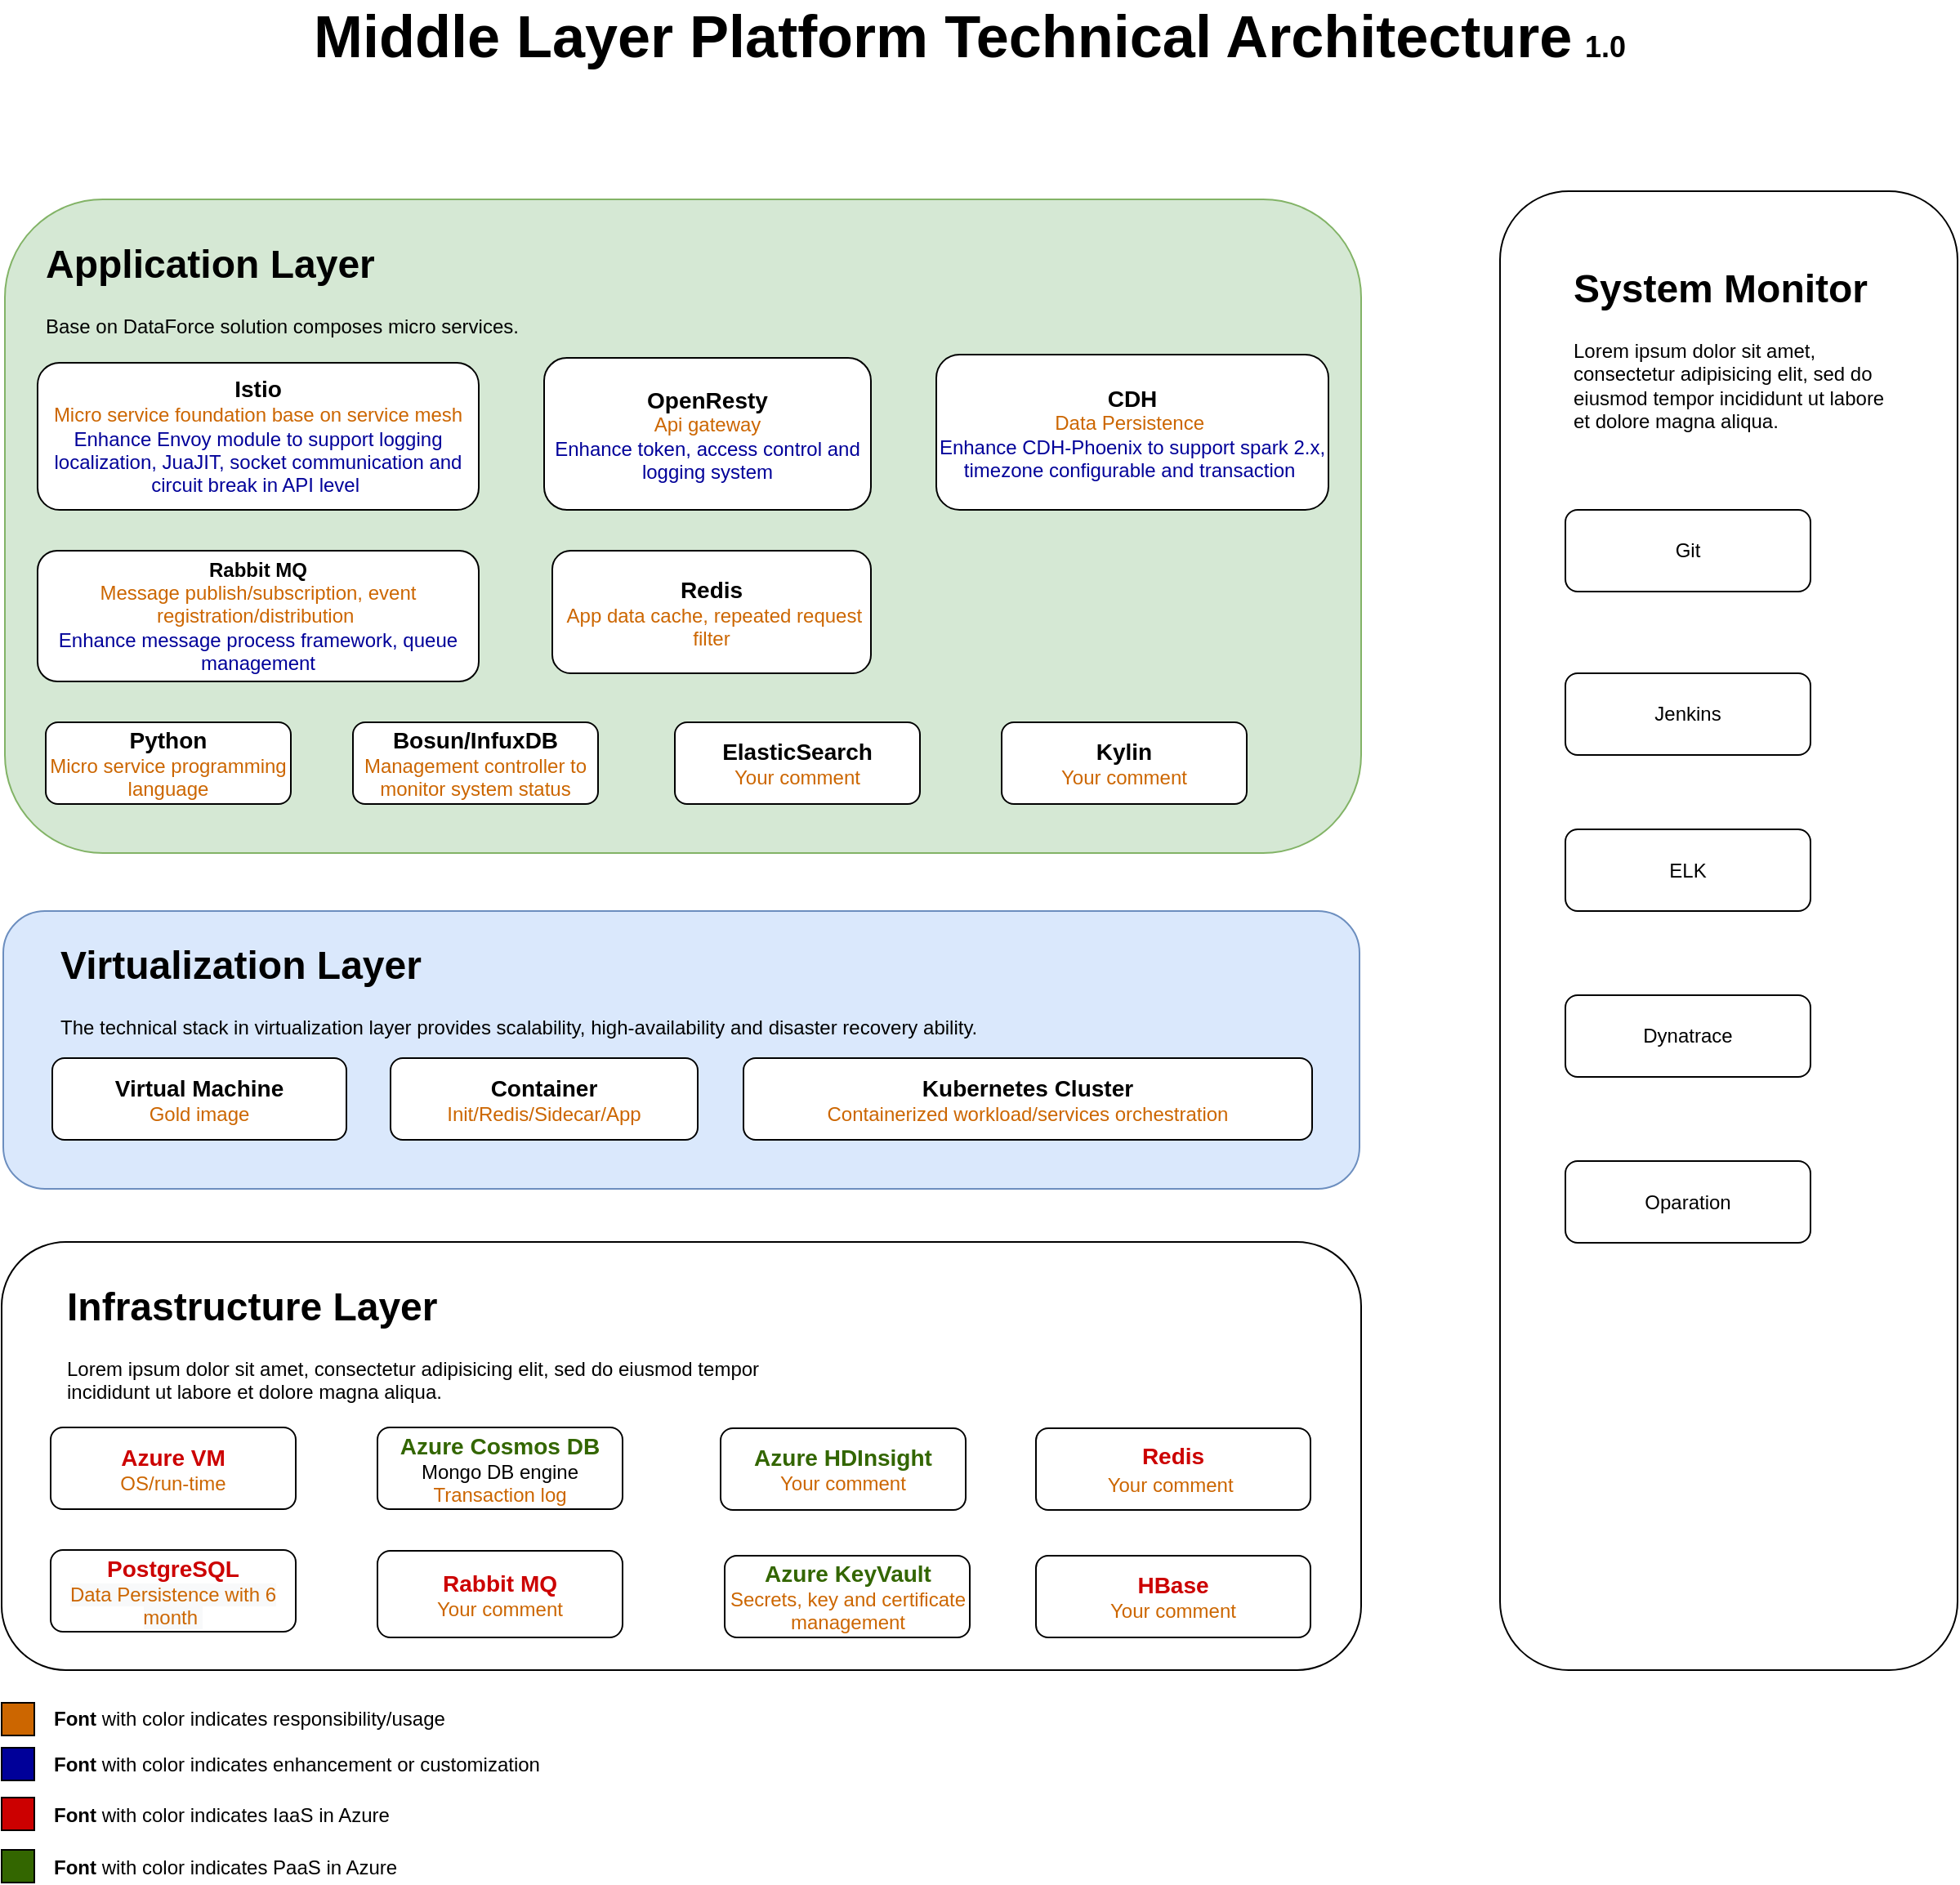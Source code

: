 <mxfile type="github" version="12.3.6" pages="1">
  <diagram id="yn5pNWhVfAMnaeWU7zpd" name="Page-1">
    <mxGraphModel grid="1" dx="1634" dy="905" gridSize="10" guides="1" tooltips="1" connect="1" arrows="1" fold="1" page="1" pageScale="1" pageWidth="827" pageHeight="1169" math="0" shadow="0">
      <root>
        <mxCell id="0"/>
        <mxCell id="1" parent="0"/>
        <mxCell id="L_p5e10sN1Be_Nf8V8Cr-1" value="" parent="1" vertex="1" style="rounded=1;whiteSpace=wrap;html=1;fillColor=#d5e8d4;strokeColor=#82b366;">
          <mxGeometry as="geometry" height="400" width="830" y="180" x="50"/>
        </mxCell>
        <mxCell id="L_p5e10sN1Be_Nf8V8Cr-2" value="&lt;h1&gt;Application Layer&lt;/h1&gt;&lt;p&gt;Base on DataForce solution composes micro services.&amp;nbsp;&lt;/p&gt;" parent="1" vertex="1" style="text;html=1;strokeColor=none;fillColor=none;spacing=5;spacingTop=-20;whiteSpace=wrap;overflow=hidden;rounded=0;">
          <mxGeometry as="geometry" height="100" width="430" y="200" x="70"/>
        </mxCell>
        <mxCell id="L_p5e10sN1Be_Nf8V8Cr-3" value="&lt;font style=&quot;font-size: 14px&quot;&gt;&lt;b&gt;Istio&lt;/b&gt;&lt;/font&gt;&lt;br&gt;&lt;font color=&quot;#cc6600&quot;&gt;Micro service foundation base on service mesh&lt;br&gt;&lt;/font&gt;&lt;font color=&quot;#000099&quot;&gt;Enhance Envoy module to support logging localization, JuaJIT, socket communication and circuit break in API level&amp;nbsp;&lt;/font&gt;" parent="1" vertex="1" style="rounded=1;whiteSpace=wrap;html=1;">
          <mxGeometry as="geometry" height="90" width="270" y="280" x="70"/>
        </mxCell>
        <mxCell id="L_p5e10sN1Be_Nf8V8Cr-4" value="&lt;b&gt;&lt;font style=&quot;font-size: 14px&quot;&gt;Bosun/InfuxDB&lt;br&gt;&lt;/font&gt;&lt;/b&gt;&lt;font color=&quot;#cc6600&quot;&gt;Management controller to monitor system status&lt;/font&gt;" parent="1" vertex="1" style="rounded=1;whiteSpace=wrap;html=1;">
          <mxGeometry as="geometry" height="50" width="150" y="500" x="263"/>
        </mxCell>
        <mxCell id="L_p5e10sN1Be_Nf8V8Cr-5" value="&lt;b&gt;&lt;font style=&quot;font-size: 14px&quot;&gt;OpenResty&lt;/font&gt;&lt;/b&gt;&lt;br&gt;&lt;font color=&quot;#cc6600&quot;&gt;Api gateway&lt;/font&gt;&lt;br&gt;&lt;font color=&quot;#000099&quot;&gt;Enhance token, access control and logging system&lt;/font&gt;" parent="1" vertex="1" style="rounded=1;whiteSpace=wrap;html=1;">
          <mxGeometry as="geometry" height="93" width="200" y="277" x="380"/>
        </mxCell>
        <mxCell id="L_p5e10sN1Be_Nf8V8Cr-6" value="&lt;b&gt;&lt;font style=&quot;font-size: 14px&quot;&gt;Kylin&lt;/font&gt;&lt;/b&gt;&lt;br&gt;&lt;font color=&quot;#cc6600&quot;&gt;Your comment&lt;/font&gt;" parent="1" vertex="1" style="rounded=1;whiteSpace=wrap;html=1;">
          <mxGeometry as="geometry" height="50" width="150" y="500" x="660"/>
        </mxCell>
        <mxCell id="L_p5e10sN1Be_Nf8V8Cr-7" value="" parent="1" vertex="1" style="rounded=1;whiteSpace=wrap;html=1;fillColor=none;">
          <mxGeometry as="geometry" height="905" width="280" y="175" x="965"/>
        </mxCell>
        <mxCell id="L_p5e10sN1Be_Nf8V8Cr-8" value="&lt;h1&gt;System Monitor&lt;/h1&gt;&lt;p&gt;Lorem ipsum dolor sit amet, consectetur adipisicing elit, sed do eiusmod tempor incididunt ut labore et dolore magna aliqua.&lt;/p&gt;" parent="1" vertex="1" style="text;html=1;strokeColor=none;fillColor=none;spacing=5;spacingTop=-20;whiteSpace=wrap;overflow=hidden;rounded=0;">
          <mxGeometry as="geometry" height="170" width="200" y="215" x="1005"/>
        </mxCell>
        <mxCell id="L_p5e10sN1Be_Nf8V8Cr-9" value="ELK" parent="1" vertex="1" style="rounded=1;whiteSpace=wrap;html=1;fillColor=none;">
          <mxGeometry as="geometry" height="50" width="150" y="565.5" x="1005"/>
        </mxCell>
        <mxCell id="L_p5e10sN1Be_Nf8V8Cr-10" value="Dynatrace" parent="1" vertex="1" style="rounded=1;whiteSpace=wrap;html=1;fillColor=none;">
          <mxGeometry as="geometry" height="50" width="150" y="667" x="1005"/>
        </mxCell>
        <mxCell id="L_p5e10sN1Be_Nf8V8Cr-11" value="" parent="1" vertex="1" style="rounded=1;whiteSpace=wrap;html=1;fillColor=#dae8fc;strokeColor=#6c8ebf;">
          <mxGeometry as="geometry" height="170" width="830" y="615.5" x="49"/>
        </mxCell>
        <mxCell id="L_p5e10sN1Be_Nf8V8Cr-12" value="" parent="1" vertex="1" style="rounded=1;whiteSpace=wrap;html=1;fillColor=none;">
          <mxGeometry as="geometry" height="262" width="832" y="818" x="48"/>
        </mxCell>
        <mxCell id="L_p5e10sN1Be_Nf8V8Cr-13" value="&lt;font style=&quot;font-size: 36px&quot;&gt;Middle Layer Platform Technical Architecture&lt;/font&gt;&lt;font&gt;&lt;font style=&quot;font-size: 28px&quot;&gt; &lt;/font&gt;&lt;font style=&quot;font-size: 18px&quot;&gt;1.0&lt;/font&gt;&lt;br&gt;&lt;/font&gt;" parent="1" vertex="1" style="text;html=1;strokeColor=none;fillColor=none;align=center;verticalAlign=middle;whiteSpace=wrap;rounded=0;fontStyle=1">
          <mxGeometry as="geometry" height="20" width="815" y="70" x="233"/>
        </mxCell>
        <mxCell id="XpRdO_wsKDuu55zvrnwc-1" value="&lt;h1&gt;Virtualization Layer&lt;/h1&gt;&lt;p&gt;The technical stack in virtualization layer provides&amp;nbsp;scalability, high-availability and disaster recovery ability.&lt;/p&gt;" parent="1" vertex="1" style="text;html=1;strokeColor=none;fillColor=none;spacing=5;spacingTop=-20;whiteSpace=wrap;overflow=hidden;rounded=0;">
          <mxGeometry as="geometry" height="77" width="610" y="628.5" x="79"/>
        </mxCell>
        <mxCell id="XpRdO_wsKDuu55zvrnwc-2" value="&lt;b&gt;&lt;font style=&quot;font-size: 14px&quot;&gt;Virtual Machine&lt;/font&gt;&lt;/b&gt;&lt;br&gt;&lt;font color=&quot;#cc6600&quot;&gt;Gold image&lt;/font&gt;" parent="1" vertex="1" style="rounded=1;whiteSpace=wrap;html=1;">
          <mxGeometry as="geometry" height="50" width="180" y="705.5" x="79"/>
        </mxCell>
        <mxCell id="XpRdO_wsKDuu55zvrnwc-3" value="&lt;h1&gt;Infrastructure Layer&lt;/h1&gt;&lt;p&gt;Lorem ipsum dolor sit amet, consectetur adipisicing elit, sed do eiusmod tempor incididunt ut labore et dolore magna aliqua.&lt;/p&gt;" parent="1" vertex="1" style="text;html=1;strokeColor=none;fillColor=none;spacing=5;spacingTop=-20;whiteSpace=wrap;overflow=hidden;rounded=0;">
          <mxGeometry as="geometry" height="90" width="450" y="837.5" x="83"/>
        </mxCell>
        <mxCell id="XpRdO_wsKDuu55zvrnwc-4" value="&lt;font color=&quot;#cc0000&quot; style=&quot;font-size: 14px&quot;&gt;&lt;b&gt;Azure VM&lt;/b&gt;&lt;/font&gt;&lt;br&gt;&lt;font color=&quot;#cc6600&quot;&gt;OS/run-time&lt;/font&gt;" parent="1" vertex="1" style="rounded=1;whiteSpace=wrap;html=1;fillColor=none;">
          <mxGeometry as="geometry" height="50" width="150" y="931.5" x="78"/>
        </mxCell>
        <mxCell id="XpRdO_wsKDuu55zvrnwc-5" value="&lt;font color=&quot;#336600&quot; style=&quot;font-size: 14px&quot;&gt;&lt;b&gt;Azure Cosmos DB&lt;/b&gt;&lt;/font&gt;&lt;br&gt;Mongo DB engine&lt;br&gt;&lt;font color=&quot;#cc6600&quot;&gt;Transaction log&lt;/font&gt;" parent="1" vertex="1" style="rounded=1;whiteSpace=wrap;html=1;fillColor=none;">
          <mxGeometry as="geometry" height="50" width="150" y="931.5" x="278"/>
        </mxCell>
        <mxCell id="XpRdO_wsKDuu55zvrnwc-6" value="&lt;font color=&quot;#336600&quot; style=&quot;font-size: 14px&quot;&gt;&lt;b&gt;Azure HDInsight&lt;/b&gt;&lt;/font&gt;&lt;br&gt;&lt;span style=&quot;text-align: center ; color: rgb(204 , 102 , 0) ; text-transform: none ; text-indent: 0px ; letter-spacing: normal ; font-family: &amp;#34;helvetica&amp;#34; ; font-size: 12px ; font-style: normal ; font-variant: normal ; font-weight: 400 ; text-decoration: none ; word-spacing: 0px ; display: inline ; white-space: normal ; float: none&quot;&gt;Your comment&lt;/span&gt;" parent="1" vertex="1" style="rounded=1;whiteSpace=wrap;html=1;fillColor=none;">
          <mxGeometry as="geometry" height="50" width="150" y="932" x="488"/>
        </mxCell>
        <mxCell id="XpRdO_wsKDuu55zvrnwc-7" value="&lt;b&gt;&lt;font color=&quot;#336600&quot; style=&quot;font-size: 14px&quot;&gt;Azure KeyVault&lt;/font&gt;&lt;/b&gt;&lt;br&gt;&lt;font color=&quot;#cc6600&quot;&gt;Secrets, key and certificate management&lt;/font&gt;" parent="1" vertex="1" style="rounded=1;whiteSpace=wrap;html=1;fillColor=none;">
          <mxGeometry as="geometry" height="50" width="150" y="1010" x="490.5"/>
        </mxCell>
        <mxCell id="TPeiZu6uO6-FCYARMxgd-2" value="&lt;font style=&quot;font-size: 14px&quot;&gt;&lt;b&gt;Container&lt;/b&gt;&lt;/font&gt;&lt;br&gt;&lt;font color=&quot;#cc6600&quot;&gt;Init/Redis/Sidecar/App&lt;/font&gt;" parent="1" vertex="1" style="rounded=1;whiteSpace=wrap;html=1;">
          <mxGeometry as="geometry" height="50" width="188" y="705.5" x="286"/>
        </mxCell>
        <mxCell id="TPeiZu6uO6-FCYARMxgd-3" value="&lt;font color=&quot;#cc0000&quot; style=&quot;font-size: 14px&quot;&gt;&lt;b&gt;Redis&lt;br&gt;&lt;/b&gt;&lt;/font&gt;&lt;font style=&quot;font-size: 14px&quot;&gt;&lt;font color=&quot;#cc6600&quot; style=&quot;color: rgb(204 , 102 , 0) ; font-family: &amp;#34;helvetica&amp;#34; ; font-size: 12px ; font-style: normal ; font-variant: normal ; font-weight: 400 ; letter-spacing: normal ; text-align: center ; text-decoration: none ; text-indent: 0px ; text-transform: none ; white-space: normal ; word-spacing: 0px&quot;&gt;Your comment&lt;/font&gt;&lt;/font&gt;&amp;nbsp;&lt;b&gt;&lt;/b&gt;" parent="1" vertex="1" style="rounded=1;whiteSpace=wrap;html=1;fillColor=none;">
          <mxGeometry as="geometry" height="50" width="168" y="932" x="681"/>
        </mxCell>
        <mxCell id="TPeiZu6uO6-FCYARMxgd-4" value="&lt;font color=&quot;#cc0000&quot; style=&quot;font-size: 14px&quot;&gt;&lt;b&gt;PostgreSQL&lt;/b&gt;&lt;/font&gt;&lt;br&gt;&lt;span style=&quot;text-align: center ; color: rgb(204 , 102 , 0) ; text-transform: none ; text-indent: 0px ; letter-spacing: normal ; font-family: &amp;#34;helvetica&amp;#34; ; font-size: 12px ; font-variant: normal ; word-spacing: 0px ; display: inline ; white-space: normal ; float: none&quot;&gt;&lt;span style=&quot;display: inline ; float: none ; background-color: rgb(248 , 249 , 250) ; color: rgb(204 , 102 , 0) ; font-family: &amp;#34;helvetica&amp;#34; ; font-size: 12px ; font-style: normal ; font-variant: normal ; font-weight: 400 ; letter-spacing: normal ; text-align: center ; text-decoration: none ; text-indent: 0px ; text-transform: none ; white-space: normal ; word-spacing: 0px&quot;&gt;Data Persistence with 6 month&amp;nbsp;&lt;/span&gt;&lt;/span&gt;" parent="1" vertex="1" style="rounded=1;whiteSpace=wrap;html=1;fillColor=none;">
          <mxGeometry as="geometry" height="50" width="150" y="1006.5" x="78"/>
        </mxCell>
        <mxCell id="TPeiZu6uO6-FCYARMxgd-5" value="&lt;b&gt;&lt;font color=&quot;#cc0000&quot; style=&quot;font-size: 14px&quot;&gt;Rabbit MQ&lt;br&gt;&lt;/font&gt;&lt;/b&gt;&lt;span style=&quot;text-align: center ; color: rgb(204 , 102 , 0) ; text-transform: none ; text-indent: 0px ; letter-spacing: normal ; font-family: &amp;#34;helvetica&amp;#34; ; font-size: 12px ; font-style: normal ; font-variant: normal ; font-weight: 400 ; text-decoration: none ; word-spacing: 0px ; display: inline ; white-space: normal ; float: none&quot;&gt;Your comment&lt;/span&gt;" parent="1" vertex="1" style="rounded=1;whiteSpace=wrap;html=1;fillColor=none;">
          <mxGeometry as="geometry" height="53" width="150" y="1007" x="278"/>
        </mxCell>
        <mxCell id="TPeiZu6uO6-FCYARMxgd-6" value="&lt;b&gt;&lt;font style=&quot;font-size: 14px&quot;&gt;Kubernetes Cluster&lt;/font&gt;&lt;/b&gt;&lt;br&gt;&lt;font color=&quot;#cc6600&quot;&gt;Containerized workload/services orchestration&lt;/font&gt;" parent="1" vertex="1" style="rounded=1;whiteSpace=wrap;html=1;">
          <mxGeometry as="geometry" height="50" width="348" y="705.5" x="502"/>
        </mxCell>
        <mxCell id="TPeiZu6uO6-FCYARMxgd-10" value="&lt;b&gt;&lt;font style=&quot;font-size: 14px&quot;&gt;Python&lt;/font&gt;&lt;/b&gt;&lt;br&gt;&lt;font color=&quot;#cc6600&quot;&gt;Micro service programming language&lt;/font&gt;" parent="1" vertex="1" style="rounded=1;whiteSpace=wrap;html=1;">
          <mxGeometry as="geometry" height="50" width="150" y="500" x="75"/>
        </mxCell>
        <mxCell id="TPeiZu6uO6-FCYARMxgd-11" value="&lt;b&gt;&lt;font style=&quot;font-size: 14px&quot;&gt;ElasticSearch&lt;/font&gt;&lt;/b&gt;&lt;br&gt;&lt;font color=&quot;#cc6600&quot;&gt;Your comment&lt;/font&gt;" parent="1" vertex="1" style="rounded=1;whiteSpace=wrap;html=1;">
          <mxGeometry as="geometry" height="50" width="150" y="500" x="460"/>
        </mxCell>
        <mxCell id="TPeiZu6uO6-FCYARMxgd-12" value="&lt;font style=&quot;font-size: 14px&quot;&gt;&lt;b&gt;CDH&lt;/b&gt;&lt;/font&gt;&lt;br&gt;&lt;font color=&quot;#cc6600&quot;&gt;Data Persistence&amp;nbsp;&lt;/font&gt;&lt;br&gt;&lt;font color=&quot;#000099&quot;&gt;Enhance CDH-Phoenix to support spark 2.x, timezone configurable and transaction&lt;/font&gt;&amp;nbsp;" parent="1" vertex="1" style="rounded=1;whiteSpace=wrap;html=1;">
          <mxGeometry as="geometry" height="95" width="240" y="275" x="620"/>
        </mxCell>
        <mxCell id="TPeiZu6uO6-FCYARMxgd-15" value="" parent="1" vertex="1" style="rounded=0;whiteSpace=wrap;html=1;fillColor=#CC6600;">
          <mxGeometry as="geometry" height="20" width="20" y="1100" x="48"/>
        </mxCell>
        <mxCell id="TPeiZu6uO6-FCYARMxgd-16" value="" parent="1" vertex="1" style="rounded=0;whiteSpace=wrap;html=1;fillColor=#000099;">
          <mxGeometry as="geometry" height="20" width="20" y="1127.5" x="48"/>
        </mxCell>
        <mxCell id="TPeiZu6uO6-FCYARMxgd-18" value="&lt;b&gt;Font &lt;/b&gt;with color indicates responsibility/usage" parent="1" vertex="1" style="text;html=1;strokeColor=none;fillColor=none;align=left;verticalAlign=middle;whiteSpace=wrap;rounded=0;">
          <mxGeometry as="geometry" height="20" width="270" y="1100" x="78"/>
        </mxCell>
        <mxCell id="TPeiZu6uO6-FCYARMxgd-19" value="&lt;b&gt;Font&lt;/b&gt; with color indicates enhancement or customization" parent="1" vertex="1" style="text;html=1;strokeColor=none;fillColor=none;align=left;verticalAlign=middle;whiteSpace=wrap;rounded=0;">
          <mxGeometry as="geometry" height="20" width="305" y="1128" x="78"/>
        </mxCell>
        <mxCell id="nO3LAVPIE8S7qI5vrqDk-2" value="&lt;b&gt;&lt;font style=&quot;font-size: 14px&quot;&gt;Redis&lt;/font&gt;&lt;/b&gt;&lt;br&gt;&amp;nbsp;&lt;font color=&quot;#cc6600&quot;&gt;App data cache, repeated request filter&lt;/font&gt;" parent="1" vertex="1" style="rounded=1;whiteSpace=wrap;html=1;">
          <mxGeometry as="geometry" height="75" width="195" y="395" x="385"/>
        </mxCell>
        <mxCell id="nO3LAVPIE8S7qI5vrqDk-3" value="&lt;b&gt;Rabbit MQ&lt;/b&gt;&lt;br&gt;&lt;font color=&quot;#cc6600&quot;&gt;Message publish/subscription, event registration/distribution&amp;nbsp;&lt;/font&gt;&lt;br&gt;&lt;font color=&quot;#000099&quot;&gt;Enhance message process framework, queue management&lt;/font&gt;" parent="1" vertex="1" style="rounded=1;whiteSpace=wrap;html=1;">
          <mxGeometry as="geometry" height="80" width="270" y="395" x="70"/>
        </mxCell>
        <mxCell id="nO3LAVPIE8S7qI5vrqDk-4" value="&lt;font color=&quot;#cc0000&quot; style=&quot;font-size: 14px&quot;&gt;&lt;b&gt;HBase&lt;/b&gt;&lt;/font&gt;&lt;br&gt;&lt;span style=&quot;text-align: center ; color: rgb(204 , 102 , 0) ; text-transform: none ; text-indent: 0px ; letter-spacing: normal ; font-family: &amp;#34;helvetica&amp;#34; ; font-size: 12px ; font-style: normal ; font-variant: normal ; font-weight: 400 ; text-decoration: none ; word-spacing: 0px ; display: inline ; white-space: normal ; float: none&quot;&gt;Your comment&lt;/span&gt;" parent="1" vertex="1" style="rounded=1;whiteSpace=wrap;html=1;fillColor=none;">
          <mxGeometry as="geometry" height="50" width="168" y="1010" x="681"/>
        </mxCell>
        <mxCell id="nO3LAVPIE8S7qI5vrqDk-5" value="" parent="1" vertex="1" style="rounded=0;whiteSpace=wrap;html=1;fillColor=#CC0000;">
          <mxGeometry as="geometry" height="20" width="20" y="1158" x="48"/>
        </mxCell>
        <mxCell id="nO3LAVPIE8S7qI5vrqDk-6" value="&lt;b&gt;Font&lt;/b&gt; with color indicates IaaS in Azure" parent="1" vertex="1" style="text;html=1;strokeColor=none;fillColor=none;align=left;verticalAlign=middle;whiteSpace=wrap;rounded=0;">
          <mxGeometry as="geometry" height="20" width="305" y="1158.5" x="78"/>
        </mxCell>
        <mxCell id="nO3LAVPIE8S7qI5vrqDk-9" value="" parent="1" vertex="1" style="rounded=0;whiteSpace=wrap;html=1;fillColor=#336600;">
          <mxGeometry as="geometry" height="20" width="20" y="1190" x="48"/>
        </mxCell>
        <mxCell id="nO3LAVPIE8S7qI5vrqDk-10" value="&lt;b&gt;Font&lt;/b&gt; with color indicates PaaS in Azure" parent="1" vertex="1" style="text;html=1;strokeColor=none;fillColor=none;align=left;verticalAlign=middle;whiteSpace=wrap;rounded=0;">
          <mxGeometry as="geometry" height="20" width="305" y="1190.5" x="78"/>
        </mxCell>
        <mxCell id="nO3LAVPIE8S7qI5vrqDk-11" value="Git" parent="1" vertex="1" style="rounded=1;whiteSpace=wrap;html=1;fillColor=none;">
          <mxGeometry as="geometry" height="50" width="150" y="370" x="1005"/>
        </mxCell>
        <mxCell id="nO3LAVPIE8S7qI5vrqDk-12" value="Jenkins" parent="1" vertex="1" style="rounded=1;whiteSpace=wrap;html=1;fillColor=none;">
          <mxGeometry as="geometry" height="50" width="150" y="470" x="1005"/>
        </mxCell>
        <mxCell id="nO3LAVPIE8S7qI5vrqDk-13" value="Oparation" parent="1" vertex="1" style="rounded=1;whiteSpace=wrap;html=1;fillColor=none;">
          <mxGeometry as="geometry" height="50" width="150" y="768.5" x="1005"/>
        </mxCell>
      </root>
    </mxGraphModel>
  </diagram>
</mxfile>
